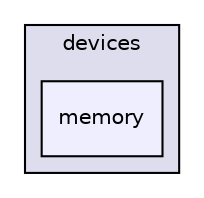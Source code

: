 digraph "python/webiopi/devices/memory" {
  compound=true
  node [ fontsize="10", fontname="Helvetica"];
  edge [ labelfontsize="10", labelfontname="Helvetica"];
  subgraph clusterdir_057d0b970b2631602d36df3d4c352168 {
    graph [ bgcolor="#ddddee", pencolor="black", label="devices" fontname="Helvetica", fontsize="10", URL="dir_057d0b970b2631602d36df3d4c352168.html"]
  dir_313476639bc69fcecdb99a317af2a51e [shape=box, label="memory", style="filled", fillcolor="#eeeeff", pencolor="black", URL="dir_313476639bc69fcecdb99a317af2a51e.html"];
  }
}
